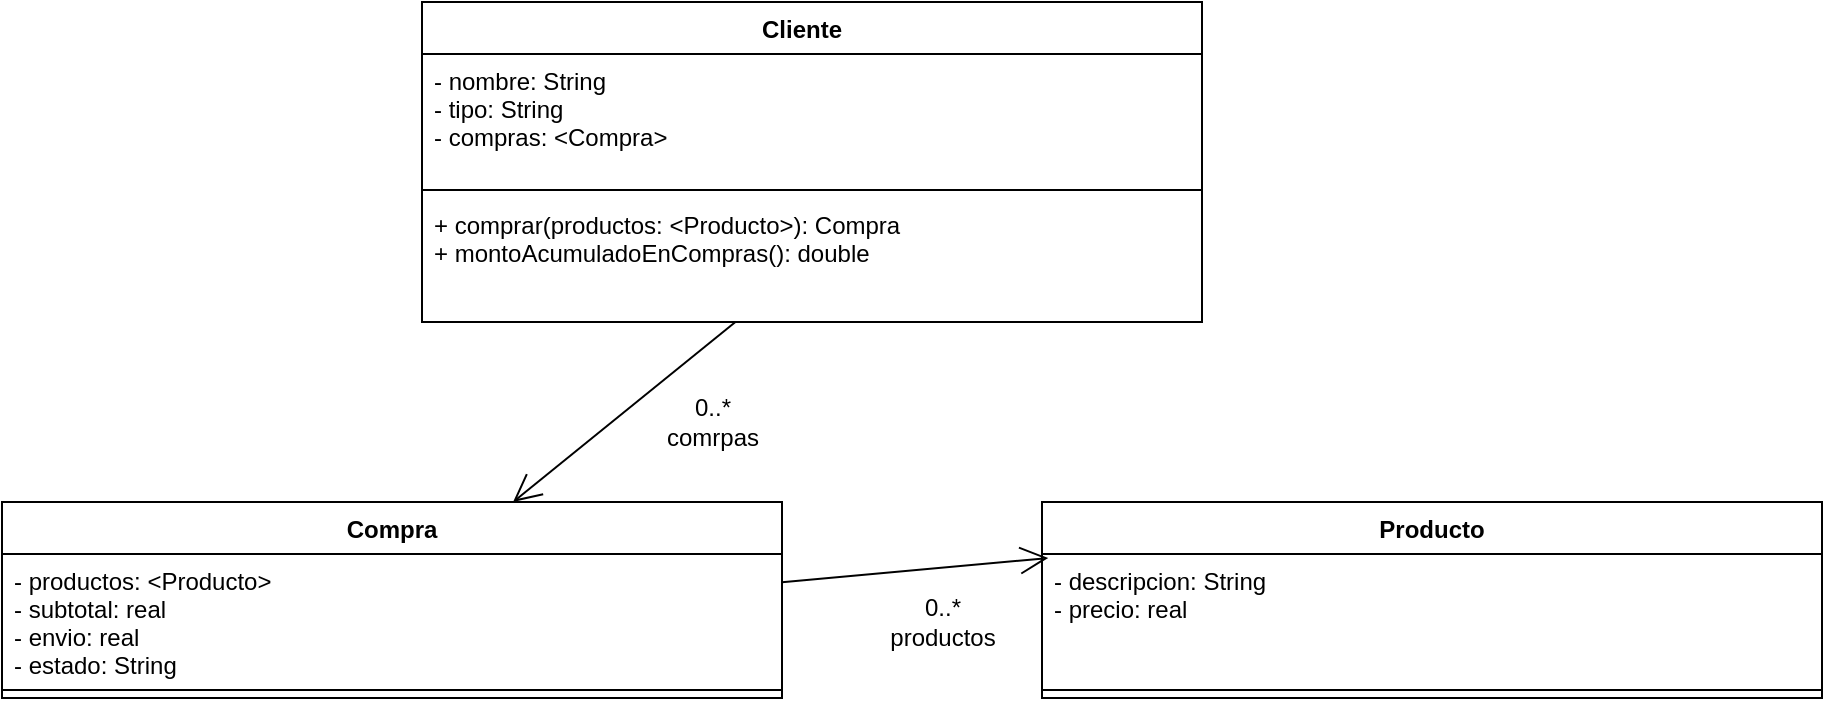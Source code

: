 <mxfile version="20.0.3" type="github">
  <diagram id="5r78IRElx1SBGNGV_JD2" name="Page-1">
    <mxGraphModel dx="700" dy="752" grid="1" gridSize="10" guides="1" tooltips="1" connect="1" arrows="1" fold="1" page="1" pageScale="1" pageWidth="827" pageHeight="1169" math="0" shadow="0">
      <root>
        <mxCell id="0" />
        <mxCell id="1" parent="0" />
        <mxCell id="8ixmhv7uL6WkX3862A0N-1" value="Cliente   " style="swimlane;fontStyle=1;align=center;verticalAlign=top;childLayout=stackLayout;horizontal=1;startSize=26;horizontalStack=0;resizeParent=1;resizeParentMax=0;resizeLast=0;collapsible=1;marginBottom=0;" vertex="1" parent="1">
          <mxGeometry x="290" y="160" width="390" height="160" as="geometry" />
        </mxCell>
        <mxCell id="8ixmhv7uL6WkX3862A0N-2" value="- nombre: String&#xa;- tipo: String&#xa;- compras: &lt;Compra&gt;" style="text;strokeColor=none;fillColor=none;align=left;verticalAlign=top;spacingLeft=4;spacingRight=4;overflow=hidden;rotatable=0;points=[[0,0.5],[1,0.5]];portConstraint=eastwest;" vertex="1" parent="8ixmhv7uL6WkX3862A0N-1">
          <mxGeometry y="26" width="390" height="64" as="geometry" />
        </mxCell>
        <mxCell id="8ixmhv7uL6WkX3862A0N-3" value="" style="line;strokeWidth=1;fillColor=none;align=left;verticalAlign=middle;spacingTop=-1;spacingLeft=3;spacingRight=3;rotatable=0;labelPosition=right;points=[];portConstraint=eastwest;" vertex="1" parent="8ixmhv7uL6WkX3862A0N-1">
          <mxGeometry y="90" width="390" height="8" as="geometry" />
        </mxCell>
        <mxCell id="8ixmhv7uL6WkX3862A0N-4" value="+ comprar(productos: &lt;Producto&gt;): Compra&#xa;+ montoAcumuladoEnCompras(): double" style="text;strokeColor=none;fillColor=none;align=left;verticalAlign=top;spacingLeft=4;spacingRight=4;overflow=hidden;rotatable=0;points=[[0,0.5],[1,0.5]];portConstraint=eastwest;" vertex="1" parent="8ixmhv7uL6WkX3862A0N-1">
          <mxGeometry y="98" width="390" height="62" as="geometry" />
        </mxCell>
        <mxCell id="8ixmhv7uL6WkX3862A0N-5" value="Compra" style="swimlane;fontStyle=1;align=center;verticalAlign=top;childLayout=stackLayout;horizontal=1;startSize=26;horizontalStack=0;resizeParent=1;resizeParentMax=0;resizeLast=0;collapsible=1;marginBottom=0;" vertex="1" parent="1">
          <mxGeometry x="80" y="410" width="390" height="98" as="geometry" />
        </mxCell>
        <mxCell id="8ixmhv7uL6WkX3862A0N-6" value="- productos: &lt;Producto&gt;&#xa;- subtotal: real&#xa;- envio: real&#xa;- estado: String" style="text;strokeColor=none;fillColor=none;align=left;verticalAlign=top;spacingLeft=4;spacingRight=4;overflow=hidden;rotatable=0;points=[[0,0.5],[1,0.5]];portConstraint=eastwest;" vertex="1" parent="8ixmhv7uL6WkX3862A0N-5">
          <mxGeometry y="26" width="390" height="64" as="geometry" />
        </mxCell>
        <mxCell id="8ixmhv7uL6WkX3862A0N-7" value="" style="line;strokeWidth=1;fillColor=none;align=left;verticalAlign=middle;spacingTop=-1;spacingLeft=3;spacingRight=3;rotatable=0;labelPosition=right;points=[];portConstraint=eastwest;" vertex="1" parent="8ixmhv7uL6WkX3862A0N-5">
          <mxGeometry y="90" width="390" height="8" as="geometry" />
        </mxCell>
        <mxCell id="8ixmhv7uL6WkX3862A0N-9" value="Producto" style="swimlane;fontStyle=1;align=center;verticalAlign=top;childLayout=stackLayout;horizontal=1;startSize=26;horizontalStack=0;resizeParent=1;resizeParentMax=0;resizeLast=0;collapsible=1;marginBottom=0;" vertex="1" parent="1">
          <mxGeometry x="600" y="410" width="390" height="98" as="geometry" />
        </mxCell>
        <mxCell id="8ixmhv7uL6WkX3862A0N-10" value="- descripcion: String&#xa;- precio: real" style="text;strokeColor=none;fillColor=none;align=left;verticalAlign=top;spacingLeft=4;spacingRight=4;overflow=hidden;rotatable=0;points=[[0,0.5],[1,0.5]];portConstraint=eastwest;" vertex="1" parent="8ixmhv7uL6WkX3862A0N-9">
          <mxGeometry y="26" width="390" height="64" as="geometry" />
        </mxCell>
        <mxCell id="8ixmhv7uL6WkX3862A0N-11" value="" style="line;strokeWidth=1;fillColor=none;align=left;verticalAlign=middle;spacingTop=-1;spacingLeft=3;spacingRight=3;rotatable=0;labelPosition=right;points=[];portConstraint=eastwest;" vertex="1" parent="8ixmhv7uL6WkX3862A0N-9">
          <mxGeometry y="90" width="390" height="8" as="geometry" />
        </mxCell>
        <mxCell id="8ixmhv7uL6WkX3862A0N-12" value="" style="endArrow=open;endFill=1;endSize=12;html=1;rounded=0;entryX=0.008;entryY=0.031;entryDx=0;entryDy=0;entryPerimeter=0;" edge="1" parent="1" source="8ixmhv7uL6WkX3862A0N-6" target="8ixmhv7uL6WkX3862A0N-10">
          <mxGeometry width="160" relative="1" as="geometry">
            <mxPoint x="300" y="370" as="sourcePoint" />
            <mxPoint x="460" y="370" as="targetPoint" />
          </mxGeometry>
        </mxCell>
        <mxCell id="8ixmhv7uL6WkX3862A0N-13" value="0..*&lt;br&gt;productos" style="text;html=1;align=center;verticalAlign=middle;resizable=0;points=[];autosize=1;strokeColor=none;fillColor=none;" vertex="1" parent="1">
          <mxGeometry x="510" y="450" width="80" height="40" as="geometry" />
        </mxCell>
        <mxCell id="8ixmhv7uL6WkX3862A0N-14" value="" style="endArrow=open;endFill=1;endSize=12;html=1;rounded=0;" edge="1" parent="1" source="8ixmhv7uL6WkX3862A0N-4" target="8ixmhv7uL6WkX3862A0N-5">
          <mxGeometry width="160" relative="1" as="geometry">
            <mxPoint x="480" y="460.162" as="sourcePoint" />
            <mxPoint x="613.12" y="447.984" as="targetPoint" />
          </mxGeometry>
        </mxCell>
        <mxCell id="8ixmhv7uL6WkX3862A0N-15" value="0..*&lt;br&gt;comrpas" style="text;html=1;align=center;verticalAlign=middle;resizable=0;points=[];autosize=1;strokeColor=none;fillColor=none;" vertex="1" parent="1">
          <mxGeometry x="400" y="350" width="70" height="40" as="geometry" />
        </mxCell>
      </root>
    </mxGraphModel>
  </diagram>
</mxfile>
